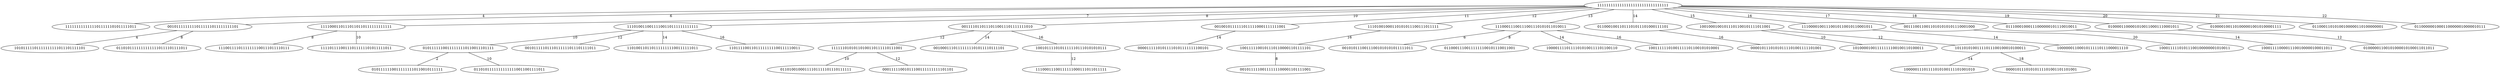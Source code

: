graph bktree {
  11111111111111111111111111111111 -- 11111111111111011111101011111011[label="4"];
  11111111111111111111111111111111 -- 00101111111110111111011111111101[label="6"];
  11111111111111111111111111111111 -- 11110001101110110110111111111111[label="7"];
  11111111111111111111111111111111 -- 11101001100111100110111111111111[label="8"];
  11111111111111111111111111111111 -- 00111101101110110011101111111010[label="10"];
  11111111111111111111111111111111 -- 00100101111110111110001111111001[label="11"];
  11111111111111111111111111111111 -- 11101001000110101011100111011111[label="12"];
  11111111111111111111111111111111 -- 11100011100111001110101011010011[label="13"];
  11111111111111111111111111111111 -- 01100010011011101011101000111101[label="14"];
  11111111111111111111111111111111 -- 10010001001011101100101111011001[label="15"];
  11111111111111111111111111111111 -- 11100001001110010110010110001011[label="16"];
  11111111111111111111111111111111 -- 00111001100110101010101110001000[label="17"];
  11111111111111111111111111111111 -- 01110001000111000000101110010011[label="18"];
  11111111111111111111111111111111 -- 01000011000010100110001110001011[label="19"];
  11111111111111111111111111111111 -- 01000010011010000010010100001111[label="20"];
  11111111111111111111111111111111 -- 01100011010100100000110100000001[label="21"];
  11111111111111111111111111111111 -- 01100000010001100000010000010111[label="22"];
  01000011000010100110001110001011 -- 01000001100101000010100011011011[label="12"];
  01110001000111000000101110010011 -- 10001111000011100100000100011011[label="14"];
  00111001100110101010101110001000 -- 10001111101011100100000001010011[label="20"];
  11100001001110010110010110001011 -- 10000001100010111110111000011110[label="14"];
  10010001001011101100101111011001 -- 10100001001111111100100110100011[label="10"];
  10010001001011101100101111011001 -- 10110101001111011100100010100011[label="12"];
  10110101001111011100100010100011 -- 10000011101111010100111101001010[label="14"];
  10110101001111011100100010100011 -- 00001011101010111101001101101001[label="18"];
  01100010011011101011101000111101 -- 00001011101010111101001111101001[label="16"];
  11100011100111001110101011010011 -- 00101011100111001010101011111011[label="6"];
  11100011100111001110101011010011 -- 01100011100111111100101110011001[label="8"];
  11100011100111001110101011010011 -- 10000111101111010100111101100110[label="14"];
  11100011100111001110101011010011 -- 10011111101001111101100101010001[label="16"];
  11101001000110101011100111011111 -- 10011111001011101100001101111101[label="16"];
  10011111001011101100001101111101 -- 00101111100111111100001101111001[label="8"];
  00100101111110111110001111111001 -- 00001111101011110101111111100101[label="14"];
  00111101101110110011101111111010 -- 11111101010110100110111110111001[label="12"];
  00111101101110110011101111111010 -- 00100011101111111101011110111101[label="14"];
  00111101101110110011101111111010 -- 10010111101011111101110101010111[label="16"];
  10010111101011111101110101010111 -- 11100011100111111000111011011111[label="12"];
  11111101010110100110111110111001 -- 01101001000111101111101110111111[label="10"];
  11111101010110100110111110111001 -- 00011111001011100111111111101101[label="12"];
  11101001100111100110111111111111 -- 01011111100111111110110011101111[label="10"];
  11101001100111100110111111111111 -- 00101111101110111111011101111011[label="12"];
  11101001100111100110111111111111 -- 11010011011011111111100111111011[label="14"];
  11101001100111100110111111111111 -- 11011110011011111111100111110011[label="16"];
  01011111100111111110110011101111 -- 01011111100111111110110010111111[label="2"];
  01011111100111111110110011101111 -- 01101011111111111110011001111011[label="10"];
  11110001101110110110111111111111 -- 11100111101111111100111011110111[label="8"];
  11110001101110110110111111111111 -- 11110111100111011111101011111011[label="10"];
  00101111111110111111011111111101 -- 10101111101111111111011101111101[label="4"];
  00101111111110111111011111111101 -- 01101011111111111110111101111011[label="8"];
}
